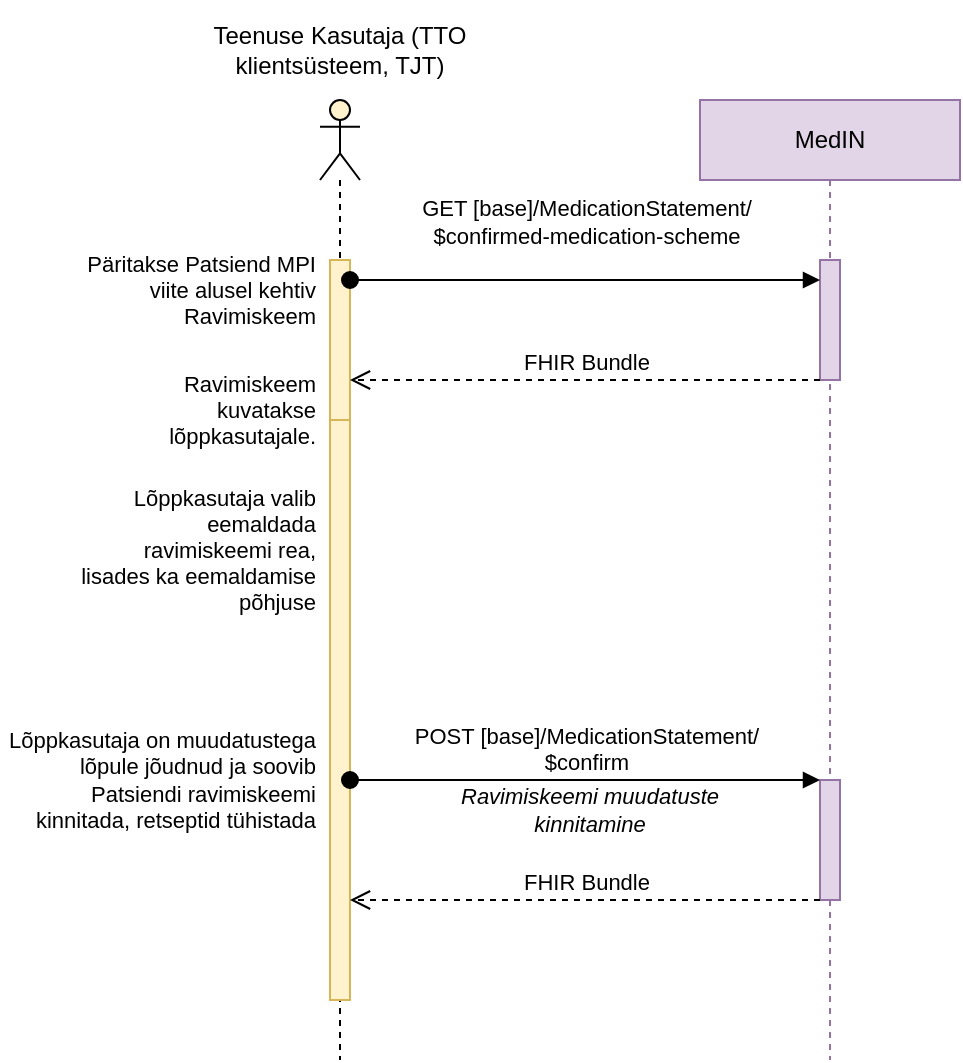 <mxfile>
    <diagram id="or_I-2gk95bhSMcV0AQn" name="Page-1">
        <mxGraphModel dx="2080" dy="488" grid="1" gridSize="10" guides="1" tooltips="1" connect="1" arrows="1" fold="1" page="1" pageScale="1" pageWidth="850" pageHeight="1100" math="0" shadow="0">
            <root>
                <mxCell id="0"/>
                <mxCell id="1" parent="0"/>
                <mxCell id="2" value="" style="shape=umlLifeline;perimeter=lifelinePerimeter;whiteSpace=wrap;html=1;container=1;dropTarget=0;collapsible=0;recursiveResize=0;outlineConnect=0;portConstraint=eastwest;newEdgeStyle={&quot;edgeStyle&quot;:&quot;elbowEdgeStyle&quot;,&quot;elbow&quot;:&quot;vertical&quot;,&quot;curved&quot;:0,&quot;rounded&quot;:0};participant=umlActor;fillColor=#fff2cc;strokeColor=#000000;" vertex="1" parent="1">
                    <mxGeometry x="-310" y="560" width="20" height="480" as="geometry"/>
                </mxCell>
                <mxCell id="3" value="MedIN" style="shape=umlLifeline;perimeter=lifelinePerimeter;whiteSpace=wrap;html=1;container=1;dropTarget=0;collapsible=0;recursiveResize=0;outlineConnect=0;portConstraint=eastwest;newEdgeStyle={&quot;edgeStyle&quot;:&quot;elbowEdgeStyle&quot;,&quot;elbow&quot;:&quot;vertical&quot;,&quot;curved&quot;:0,&quot;rounded&quot;:0};fillColor=#e1d5e7;strokeColor=#9673a6;" vertex="1" parent="1">
                    <mxGeometry x="-120" y="560" width="130" height="480" as="geometry"/>
                </mxCell>
                <mxCell id="4" value="" style="html=1;points=[];perimeter=orthogonalPerimeter;outlineConnect=0;targetShapes=umlLifeline;portConstraint=eastwest;newEdgeStyle={&quot;edgeStyle&quot;:&quot;elbowEdgeStyle&quot;,&quot;elbow&quot;:&quot;vertical&quot;,&quot;curved&quot;:0,&quot;rounded&quot;:0};fillColor=#e1d5e7;strokeColor=#9673a6;" vertex="1" parent="3">
                    <mxGeometry x="60" y="80" width="10" height="60" as="geometry"/>
                </mxCell>
                <mxCell id="5" value="" style="html=1;points=[];perimeter=orthogonalPerimeter;outlineConnect=0;targetShapes=umlLifeline;portConstraint=eastwest;newEdgeStyle={&quot;edgeStyle&quot;:&quot;elbowEdgeStyle&quot;,&quot;elbow&quot;:&quot;vertical&quot;,&quot;curved&quot;:0,&quot;rounded&quot;:0};fillColor=#e1d5e7;strokeColor=#9673a6;" vertex="1" parent="3">
                    <mxGeometry x="60" y="340" width="10" height="60" as="geometry"/>
                </mxCell>
                <mxCell id="6" value="Teenuse Kasutaja (TTO klientsüsteem, TJT)" style="text;html=1;strokeColor=none;fillColor=none;align=center;verticalAlign=middle;whiteSpace=wrap;rounded=0;" vertex="1" parent="1">
                    <mxGeometry x="-370" y="510" width="140" height="50" as="geometry"/>
                </mxCell>
                <mxCell id="7" value="" style="html=1;points=[];perimeter=orthogonalPerimeter;outlineConnect=0;targetShapes=umlLifeline;portConstraint=eastwest;newEdgeStyle={&quot;edgeStyle&quot;:&quot;elbowEdgeStyle&quot;,&quot;elbow&quot;:&quot;vertical&quot;,&quot;curved&quot;:0,&quot;rounded&quot;:0};fillColor=#fff2cc;strokeColor=#d6b656;" vertex="1" parent="1">
                    <mxGeometry x="-305" y="640" width="10" height="80" as="geometry"/>
                </mxCell>
                <mxCell id="8" value="Päritakse Patsiend MPI viite alusel kehtiv Ravimiskeem" style="text;html=1;strokeColor=none;fillColor=none;align=right;verticalAlign=middle;whiteSpace=wrap;rounded=0;fontSize=11;" vertex="1" parent="1">
                    <mxGeometry x="-430" y="620" width="120" height="70" as="geometry"/>
                </mxCell>
                <mxCell id="9" value="&lt;div&gt;GET [base]/MedicationStatement/&lt;/div&gt;&lt;div&gt;$confirmed-medication-scheme&lt;/div&gt;&lt;div&gt;&lt;br style=&quot;text-wrap: wrap;&quot;&gt;&lt;/div&gt;" style="html=1;verticalAlign=bottom;startArrow=oval;startFill=1;endArrow=block;startSize=8;edgeStyle=elbowEdgeStyle;elbow=vertical;curved=0;rounded=0;" edge="1" parent="1" source="7" target="4">
                    <mxGeometry width="60" relative="1" as="geometry">
                        <mxPoint x="-295" y="854.58" as="sourcePoint"/>
                        <mxPoint x="-235" y="854.58" as="targetPoint"/>
                        <Array as="points">
                            <mxPoint x="-160" y="650"/>
                            <mxPoint x="-280" y="855"/>
                        </Array>
                    </mxGeometry>
                </mxCell>
                <mxCell id="10" value="FHIR Bundle" style="html=1;verticalAlign=bottom;endArrow=open;dashed=1;endSize=8;edgeStyle=elbowEdgeStyle;elbow=vertical;curved=0;rounded=0;" edge="1" parent="1" source="4" target="7">
                    <mxGeometry relative="1" as="geometry">
                        <mxPoint x="-120" y="930" as="sourcePoint"/>
                        <mxPoint x="-200" y="930" as="targetPoint"/>
                        <Array as="points">
                            <mxPoint x="-140" y="700"/>
                            <mxPoint x="-210" y="940"/>
                        </Array>
                    </mxGeometry>
                </mxCell>
                <mxCell id="11" value="Lõppkasutaja valib eemaldada ravimiskeemi rea, lisades ka eemaldamise põhjuse" style="text;html=1;strokeColor=none;fillColor=none;align=right;verticalAlign=middle;whiteSpace=wrap;rounded=0;fontSize=11;" vertex="1" parent="1">
                    <mxGeometry x="-430" y="770" width="120" height="30" as="geometry"/>
                </mxCell>
                <mxCell id="12" value="" style="html=1;points=[];perimeter=orthogonalPerimeter;outlineConnect=0;targetShapes=umlLifeline;portConstraint=eastwest;newEdgeStyle={&quot;edgeStyle&quot;:&quot;elbowEdgeStyle&quot;,&quot;elbow&quot;:&quot;vertical&quot;,&quot;curved&quot;:0,&quot;rounded&quot;:0};fillColor=#fff2cc;strokeColor=#d6b656;" vertex="1" parent="1">
                    <mxGeometry x="-305" y="720" width="10" height="290" as="geometry"/>
                </mxCell>
                <mxCell id="13" value="Ravimiskeem kuvatakse lõppkasutajale." style="text;html=1;strokeColor=none;fillColor=none;align=right;verticalAlign=middle;whiteSpace=wrap;rounded=0;fontSize=11;" vertex="1" parent="1">
                    <mxGeometry x="-430" y="680" width="120" height="70" as="geometry"/>
                </mxCell>
                <mxCell id="14" value="POST [base]/MedicationStatement/&lt;div&gt;$confirm&lt;/div&gt;" style="html=1;verticalAlign=bottom;startArrow=oval;startFill=1;endArrow=block;startSize=8;edgeStyle=elbowEdgeStyle;elbow=vertical;curved=0;rounded=0;" edge="1" parent="1" source="12" target="5">
                    <mxGeometry width="60" relative="1" as="geometry">
                        <mxPoint x="-260" y="1054.58" as="sourcePoint"/>
                        <mxPoint x="-200" y="1054.58" as="targetPoint"/>
                        <Array as="points">
                            <mxPoint x="-100" y="900"/>
                            <mxPoint x="-120" y="750"/>
                            <mxPoint x="-270" y="760"/>
                            <mxPoint x="-110" y="990"/>
                            <mxPoint x="-245" y="1055"/>
                        </Array>
                    </mxGeometry>
                </mxCell>
                <mxCell id="15" value="FHIR Bundle" style="html=1;verticalAlign=bottom;endArrow=open;dashed=1;endSize=8;edgeStyle=elbowEdgeStyle;elbow=vertical;curved=0;rounded=0;" edge="1" parent="1" source="5" target="12">
                    <mxGeometry relative="1" as="geometry">
                        <mxPoint x="-85" y="1130" as="sourcePoint"/>
                        <mxPoint x="-165" y="1130" as="targetPoint"/>
                        <Array as="points">
                            <mxPoint x="-100" y="960"/>
                            <mxPoint x="-140" y="1080"/>
                            <mxPoint x="-175" y="1140"/>
                        </Array>
                    </mxGeometry>
                </mxCell>
                <mxCell id="16" value="Lõppkasutaja on muudatustega lõpule jõudnud ja soovib Patsiendi ravimiskeemi kinnitada, retseptid tühistada" style="text;html=1;strokeColor=none;fillColor=none;align=right;verticalAlign=middle;whiteSpace=wrap;rounded=0;fontSize=11;" vertex="1" parent="1">
                    <mxGeometry x="-470" y="880" width="160" height="40" as="geometry"/>
                </mxCell>
                <mxCell id="17" value="Ravimiskeemi muudatuste kinnitamine" style="text;html=1;strokeColor=none;fillColor=none;align=center;verticalAlign=middle;whiteSpace=wrap;rounded=0;fontSize=11;fontStyle=2" vertex="1" parent="1">
                    <mxGeometry x="-260" y="900" width="170" height="30" as="geometry"/>
                </mxCell>
            </root>
        </mxGraphModel>
    </diagram>
</mxfile>